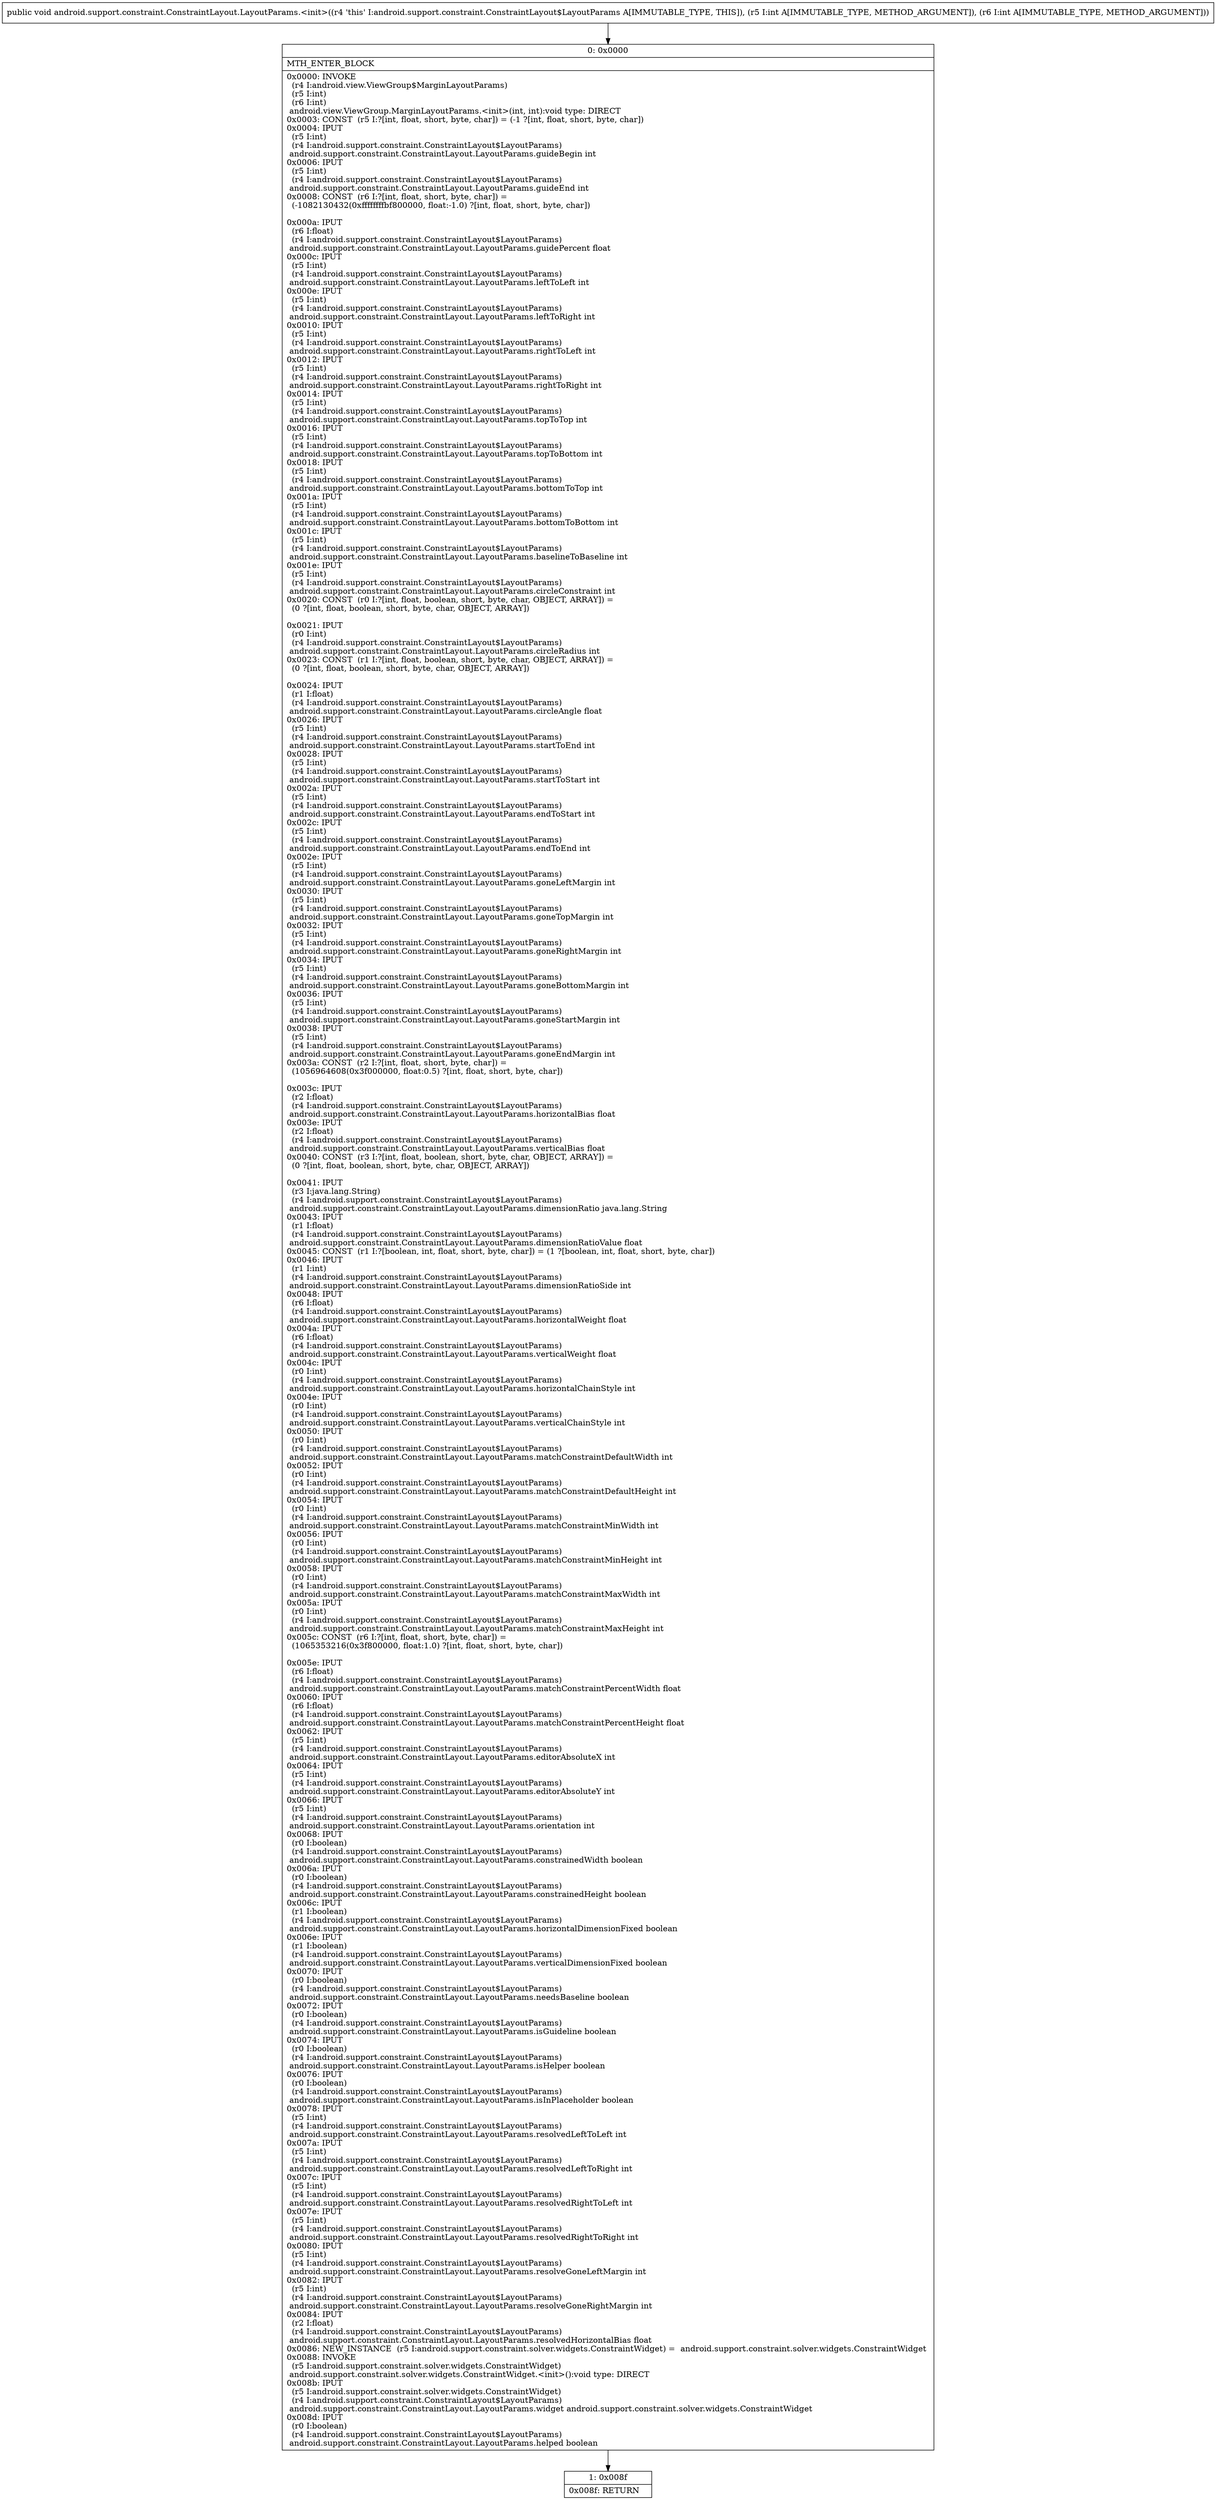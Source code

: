 digraph "CFG forandroid.support.constraint.ConstraintLayout.LayoutParams.\<init\>(II)V" {
Node_0 [shape=record,label="{0\:\ 0x0000|MTH_ENTER_BLOCK\l|0x0000: INVOKE  \l  (r4 I:android.view.ViewGroup$MarginLayoutParams)\l  (r5 I:int)\l  (r6 I:int)\l android.view.ViewGroup.MarginLayoutParams.\<init\>(int, int):void type: DIRECT \l0x0003: CONST  (r5 I:?[int, float, short, byte, char]) = (\-1 ?[int, float, short, byte, char]) \l0x0004: IPUT  \l  (r5 I:int)\l  (r4 I:android.support.constraint.ConstraintLayout$LayoutParams)\l android.support.constraint.ConstraintLayout.LayoutParams.guideBegin int \l0x0006: IPUT  \l  (r5 I:int)\l  (r4 I:android.support.constraint.ConstraintLayout$LayoutParams)\l android.support.constraint.ConstraintLayout.LayoutParams.guideEnd int \l0x0008: CONST  (r6 I:?[int, float, short, byte, char]) = \l  (\-1082130432(0xffffffffbf800000, float:\-1.0) ?[int, float, short, byte, char])\l \l0x000a: IPUT  \l  (r6 I:float)\l  (r4 I:android.support.constraint.ConstraintLayout$LayoutParams)\l android.support.constraint.ConstraintLayout.LayoutParams.guidePercent float \l0x000c: IPUT  \l  (r5 I:int)\l  (r4 I:android.support.constraint.ConstraintLayout$LayoutParams)\l android.support.constraint.ConstraintLayout.LayoutParams.leftToLeft int \l0x000e: IPUT  \l  (r5 I:int)\l  (r4 I:android.support.constraint.ConstraintLayout$LayoutParams)\l android.support.constraint.ConstraintLayout.LayoutParams.leftToRight int \l0x0010: IPUT  \l  (r5 I:int)\l  (r4 I:android.support.constraint.ConstraintLayout$LayoutParams)\l android.support.constraint.ConstraintLayout.LayoutParams.rightToLeft int \l0x0012: IPUT  \l  (r5 I:int)\l  (r4 I:android.support.constraint.ConstraintLayout$LayoutParams)\l android.support.constraint.ConstraintLayout.LayoutParams.rightToRight int \l0x0014: IPUT  \l  (r5 I:int)\l  (r4 I:android.support.constraint.ConstraintLayout$LayoutParams)\l android.support.constraint.ConstraintLayout.LayoutParams.topToTop int \l0x0016: IPUT  \l  (r5 I:int)\l  (r4 I:android.support.constraint.ConstraintLayout$LayoutParams)\l android.support.constraint.ConstraintLayout.LayoutParams.topToBottom int \l0x0018: IPUT  \l  (r5 I:int)\l  (r4 I:android.support.constraint.ConstraintLayout$LayoutParams)\l android.support.constraint.ConstraintLayout.LayoutParams.bottomToTop int \l0x001a: IPUT  \l  (r5 I:int)\l  (r4 I:android.support.constraint.ConstraintLayout$LayoutParams)\l android.support.constraint.ConstraintLayout.LayoutParams.bottomToBottom int \l0x001c: IPUT  \l  (r5 I:int)\l  (r4 I:android.support.constraint.ConstraintLayout$LayoutParams)\l android.support.constraint.ConstraintLayout.LayoutParams.baselineToBaseline int \l0x001e: IPUT  \l  (r5 I:int)\l  (r4 I:android.support.constraint.ConstraintLayout$LayoutParams)\l android.support.constraint.ConstraintLayout.LayoutParams.circleConstraint int \l0x0020: CONST  (r0 I:?[int, float, boolean, short, byte, char, OBJECT, ARRAY]) = \l  (0 ?[int, float, boolean, short, byte, char, OBJECT, ARRAY])\l \l0x0021: IPUT  \l  (r0 I:int)\l  (r4 I:android.support.constraint.ConstraintLayout$LayoutParams)\l android.support.constraint.ConstraintLayout.LayoutParams.circleRadius int \l0x0023: CONST  (r1 I:?[int, float, boolean, short, byte, char, OBJECT, ARRAY]) = \l  (0 ?[int, float, boolean, short, byte, char, OBJECT, ARRAY])\l \l0x0024: IPUT  \l  (r1 I:float)\l  (r4 I:android.support.constraint.ConstraintLayout$LayoutParams)\l android.support.constraint.ConstraintLayout.LayoutParams.circleAngle float \l0x0026: IPUT  \l  (r5 I:int)\l  (r4 I:android.support.constraint.ConstraintLayout$LayoutParams)\l android.support.constraint.ConstraintLayout.LayoutParams.startToEnd int \l0x0028: IPUT  \l  (r5 I:int)\l  (r4 I:android.support.constraint.ConstraintLayout$LayoutParams)\l android.support.constraint.ConstraintLayout.LayoutParams.startToStart int \l0x002a: IPUT  \l  (r5 I:int)\l  (r4 I:android.support.constraint.ConstraintLayout$LayoutParams)\l android.support.constraint.ConstraintLayout.LayoutParams.endToStart int \l0x002c: IPUT  \l  (r5 I:int)\l  (r4 I:android.support.constraint.ConstraintLayout$LayoutParams)\l android.support.constraint.ConstraintLayout.LayoutParams.endToEnd int \l0x002e: IPUT  \l  (r5 I:int)\l  (r4 I:android.support.constraint.ConstraintLayout$LayoutParams)\l android.support.constraint.ConstraintLayout.LayoutParams.goneLeftMargin int \l0x0030: IPUT  \l  (r5 I:int)\l  (r4 I:android.support.constraint.ConstraintLayout$LayoutParams)\l android.support.constraint.ConstraintLayout.LayoutParams.goneTopMargin int \l0x0032: IPUT  \l  (r5 I:int)\l  (r4 I:android.support.constraint.ConstraintLayout$LayoutParams)\l android.support.constraint.ConstraintLayout.LayoutParams.goneRightMargin int \l0x0034: IPUT  \l  (r5 I:int)\l  (r4 I:android.support.constraint.ConstraintLayout$LayoutParams)\l android.support.constraint.ConstraintLayout.LayoutParams.goneBottomMargin int \l0x0036: IPUT  \l  (r5 I:int)\l  (r4 I:android.support.constraint.ConstraintLayout$LayoutParams)\l android.support.constraint.ConstraintLayout.LayoutParams.goneStartMargin int \l0x0038: IPUT  \l  (r5 I:int)\l  (r4 I:android.support.constraint.ConstraintLayout$LayoutParams)\l android.support.constraint.ConstraintLayout.LayoutParams.goneEndMargin int \l0x003a: CONST  (r2 I:?[int, float, short, byte, char]) = \l  (1056964608(0x3f000000, float:0.5) ?[int, float, short, byte, char])\l \l0x003c: IPUT  \l  (r2 I:float)\l  (r4 I:android.support.constraint.ConstraintLayout$LayoutParams)\l android.support.constraint.ConstraintLayout.LayoutParams.horizontalBias float \l0x003e: IPUT  \l  (r2 I:float)\l  (r4 I:android.support.constraint.ConstraintLayout$LayoutParams)\l android.support.constraint.ConstraintLayout.LayoutParams.verticalBias float \l0x0040: CONST  (r3 I:?[int, float, boolean, short, byte, char, OBJECT, ARRAY]) = \l  (0 ?[int, float, boolean, short, byte, char, OBJECT, ARRAY])\l \l0x0041: IPUT  \l  (r3 I:java.lang.String)\l  (r4 I:android.support.constraint.ConstraintLayout$LayoutParams)\l android.support.constraint.ConstraintLayout.LayoutParams.dimensionRatio java.lang.String \l0x0043: IPUT  \l  (r1 I:float)\l  (r4 I:android.support.constraint.ConstraintLayout$LayoutParams)\l android.support.constraint.ConstraintLayout.LayoutParams.dimensionRatioValue float \l0x0045: CONST  (r1 I:?[boolean, int, float, short, byte, char]) = (1 ?[boolean, int, float, short, byte, char]) \l0x0046: IPUT  \l  (r1 I:int)\l  (r4 I:android.support.constraint.ConstraintLayout$LayoutParams)\l android.support.constraint.ConstraintLayout.LayoutParams.dimensionRatioSide int \l0x0048: IPUT  \l  (r6 I:float)\l  (r4 I:android.support.constraint.ConstraintLayout$LayoutParams)\l android.support.constraint.ConstraintLayout.LayoutParams.horizontalWeight float \l0x004a: IPUT  \l  (r6 I:float)\l  (r4 I:android.support.constraint.ConstraintLayout$LayoutParams)\l android.support.constraint.ConstraintLayout.LayoutParams.verticalWeight float \l0x004c: IPUT  \l  (r0 I:int)\l  (r4 I:android.support.constraint.ConstraintLayout$LayoutParams)\l android.support.constraint.ConstraintLayout.LayoutParams.horizontalChainStyle int \l0x004e: IPUT  \l  (r0 I:int)\l  (r4 I:android.support.constraint.ConstraintLayout$LayoutParams)\l android.support.constraint.ConstraintLayout.LayoutParams.verticalChainStyle int \l0x0050: IPUT  \l  (r0 I:int)\l  (r4 I:android.support.constraint.ConstraintLayout$LayoutParams)\l android.support.constraint.ConstraintLayout.LayoutParams.matchConstraintDefaultWidth int \l0x0052: IPUT  \l  (r0 I:int)\l  (r4 I:android.support.constraint.ConstraintLayout$LayoutParams)\l android.support.constraint.ConstraintLayout.LayoutParams.matchConstraintDefaultHeight int \l0x0054: IPUT  \l  (r0 I:int)\l  (r4 I:android.support.constraint.ConstraintLayout$LayoutParams)\l android.support.constraint.ConstraintLayout.LayoutParams.matchConstraintMinWidth int \l0x0056: IPUT  \l  (r0 I:int)\l  (r4 I:android.support.constraint.ConstraintLayout$LayoutParams)\l android.support.constraint.ConstraintLayout.LayoutParams.matchConstraintMinHeight int \l0x0058: IPUT  \l  (r0 I:int)\l  (r4 I:android.support.constraint.ConstraintLayout$LayoutParams)\l android.support.constraint.ConstraintLayout.LayoutParams.matchConstraintMaxWidth int \l0x005a: IPUT  \l  (r0 I:int)\l  (r4 I:android.support.constraint.ConstraintLayout$LayoutParams)\l android.support.constraint.ConstraintLayout.LayoutParams.matchConstraintMaxHeight int \l0x005c: CONST  (r6 I:?[int, float, short, byte, char]) = \l  (1065353216(0x3f800000, float:1.0) ?[int, float, short, byte, char])\l \l0x005e: IPUT  \l  (r6 I:float)\l  (r4 I:android.support.constraint.ConstraintLayout$LayoutParams)\l android.support.constraint.ConstraintLayout.LayoutParams.matchConstraintPercentWidth float \l0x0060: IPUT  \l  (r6 I:float)\l  (r4 I:android.support.constraint.ConstraintLayout$LayoutParams)\l android.support.constraint.ConstraintLayout.LayoutParams.matchConstraintPercentHeight float \l0x0062: IPUT  \l  (r5 I:int)\l  (r4 I:android.support.constraint.ConstraintLayout$LayoutParams)\l android.support.constraint.ConstraintLayout.LayoutParams.editorAbsoluteX int \l0x0064: IPUT  \l  (r5 I:int)\l  (r4 I:android.support.constraint.ConstraintLayout$LayoutParams)\l android.support.constraint.ConstraintLayout.LayoutParams.editorAbsoluteY int \l0x0066: IPUT  \l  (r5 I:int)\l  (r4 I:android.support.constraint.ConstraintLayout$LayoutParams)\l android.support.constraint.ConstraintLayout.LayoutParams.orientation int \l0x0068: IPUT  \l  (r0 I:boolean)\l  (r4 I:android.support.constraint.ConstraintLayout$LayoutParams)\l android.support.constraint.ConstraintLayout.LayoutParams.constrainedWidth boolean \l0x006a: IPUT  \l  (r0 I:boolean)\l  (r4 I:android.support.constraint.ConstraintLayout$LayoutParams)\l android.support.constraint.ConstraintLayout.LayoutParams.constrainedHeight boolean \l0x006c: IPUT  \l  (r1 I:boolean)\l  (r4 I:android.support.constraint.ConstraintLayout$LayoutParams)\l android.support.constraint.ConstraintLayout.LayoutParams.horizontalDimensionFixed boolean \l0x006e: IPUT  \l  (r1 I:boolean)\l  (r4 I:android.support.constraint.ConstraintLayout$LayoutParams)\l android.support.constraint.ConstraintLayout.LayoutParams.verticalDimensionFixed boolean \l0x0070: IPUT  \l  (r0 I:boolean)\l  (r4 I:android.support.constraint.ConstraintLayout$LayoutParams)\l android.support.constraint.ConstraintLayout.LayoutParams.needsBaseline boolean \l0x0072: IPUT  \l  (r0 I:boolean)\l  (r4 I:android.support.constraint.ConstraintLayout$LayoutParams)\l android.support.constraint.ConstraintLayout.LayoutParams.isGuideline boolean \l0x0074: IPUT  \l  (r0 I:boolean)\l  (r4 I:android.support.constraint.ConstraintLayout$LayoutParams)\l android.support.constraint.ConstraintLayout.LayoutParams.isHelper boolean \l0x0076: IPUT  \l  (r0 I:boolean)\l  (r4 I:android.support.constraint.ConstraintLayout$LayoutParams)\l android.support.constraint.ConstraintLayout.LayoutParams.isInPlaceholder boolean \l0x0078: IPUT  \l  (r5 I:int)\l  (r4 I:android.support.constraint.ConstraintLayout$LayoutParams)\l android.support.constraint.ConstraintLayout.LayoutParams.resolvedLeftToLeft int \l0x007a: IPUT  \l  (r5 I:int)\l  (r4 I:android.support.constraint.ConstraintLayout$LayoutParams)\l android.support.constraint.ConstraintLayout.LayoutParams.resolvedLeftToRight int \l0x007c: IPUT  \l  (r5 I:int)\l  (r4 I:android.support.constraint.ConstraintLayout$LayoutParams)\l android.support.constraint.ConstraintLayout.LayoutParams.resolvedRightToLeft int \l0x007e: IPUT  \l  (r5 I:int)\l  (r4 I:android.support.constraint.ConstraintLayout$LayoutParams)\l android.support.constraint.ConstraintLayout.LayoutParams.resolvedRightToRight int \l0x0080: IPUT  \l  (r5 I:int)\l  (r4 I:android.support.constraint.ConstraintLayout$LayoutParams)\l android.support.constraint.ConstraintLayout.LayoutParams.resolveGoneLeftMargin int \l0x0082: IPUT  \l  (r5 I:int)\l  (r4 I:android.support.constraint.ConstraintLayout$LayoutParams)\l android.support.constraint.ConstraintLayout.LayoutParams.resolveGoneRightMargin int \l0x0084: IPUT  \l  (r2 I:float)\l  (r4 I:android.support.constraint.ConstraintLayout$LayoutParams)\l android.support.constraint.ConstraintLayout.LayoutParams.resolvedHorizontalBias float \l0x0086: NEW_INSTANCE  (r5 I:android.support.constraint.solver.widgets.ConstraintWidget) =  android.support.constraint.solver.widgets.ConstraintWidget \l0x0088: INVOKE  \l  (r5 I:android.support.constraint.solver.widgets.ConstraintWidget)\l android.support.constraint.solver.widgets.ConstraintWidget.\<init\>():void type: DIRECT \l0x008b: IPUT  \l  (r5 I:android.support.constraint.solver.widgets.ConstraintWidget)\l  (r4 I:android.support.constraint.ConstraintLayout$LayoutParams)\l android.support.constraint.ConstraintLayout.LayoutParams.widget android.support.constraint.solver.widgets.ConstraintWidget \l0x008d: IPUT  \l  (r0 I:boolean)\l  (r4 I:android.support.constraint.ConstraintLayout$LayoutParams)\l android.support.constraint.ConstraintLayout.LayoutParams.helped boolean \l}"];
Node_1 [shape=record,label="{1\:\ 0x008f|0x008f: RETURN   \l}"];
MethodNode[shape=record,label="{public void android.support.constraint.ConstraintLayout.LayoutParams.\<init\>((r4 'this' I:android.support.constraint.ConstraintLayout$LayoutParams A[IMMUTABLE_TYPE, THIS]), (r5 I:int A[IMMUTABLE_TYPE, METHOD_ARGUMENT]), (r6 I:int A[IMMUTABLE_TYPE, METHOD_ARGUMENT])) }"];
MethodNode -> Node_0;
Node_0 -> Node_1;
}

